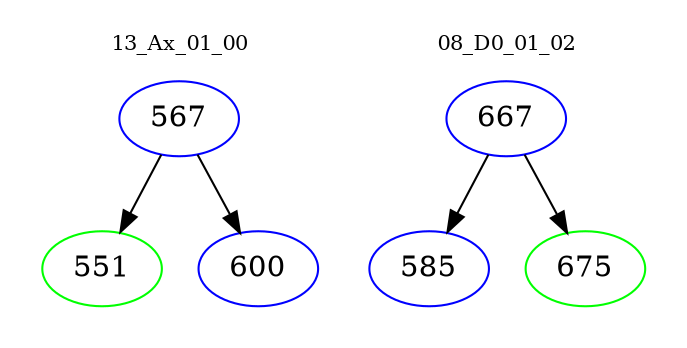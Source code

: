 digraph{
subgraph cluster_0 {
color = white
label = "13_Ax_01_00";
fontsize=10;
T0_567 [label="567", color="blue"]
T0_567 -> T0_551 [color="black"]
T0_551 [label="551", color="green"]
T0_567 -> T0_600 [color="black"]
T0_600 [label="600", color="blue"]
}
subgraph cluster_1 {
color = white
label = "08_D0_01_02";
fontsize=10;
T1_667 [label="667", color="blue"]
T1_667 -> T1_585 [color="black"]
T1_585 [label="585", color="blue"]
T1_667 -> T1_675 [color="black"]
T1_675 [label="675", color="green"]
}
}
